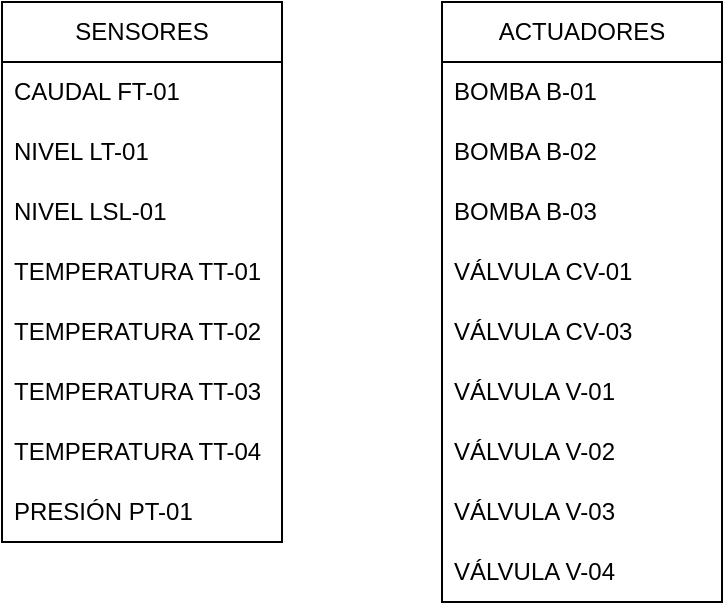 <mxfile version="22.1.15" type="device">
  <diagram name="Page-1" id="NuTz3H4AymrAXawSKKKk">
    <mxGraphModel dx="1018" dy="821" grid="1" gridSize="10" guides="1" tooltips="1" connect="1" arrows="1" fold="1" page="1" pageScale="1" pageWidth="1600" pageHeight="900" math="0" shadow="0">
      <root>
        <mxCell id="0" />
        <mxCell id="1" parent="0" />
        <mxCell id="_Uri1awAjuGuolod6LKg-7" value="SENSORES" style="swimlane;fontStyle=0;childLayout=stackLayout;horizontal=1;startSize=30;horizontalStack=0;resizeParent=1;resizeParentMax=0;resizeLast=0;collapsible=1;marginBottom=0;whiteSpace=wrap;html=1;" vertex="1" parent="1">
          <mxGeometry x="140" y="200" width="140" height="270" as="geometry" />
        </mxCell>
        <mxCell id="_Uri1awAjuGuolod6LKg-8" value="CAUDAL FT-01" style="text;strokeColor=none;fillColor=none;align=left;verticalAlign=middle;spacingLeft=4;spacingRight=4;overflow=hidden;points=[[0,0.5],[1,0.5]];portConstraint=eastwest;rotatable=0;whiteSpace=wrap;html=1;" vertex="1" parent="_Uri1awAjuGuolod6LKg-7">
          <mxGeometry y="30" width="140" height="30" as="geometry" />
        </mxCell>
        <mxCell id="_Uri1awAjuGuolod6LKg-9" value="NIVEL LT-01" style="text;strokeColor=none;fillColor=none;align=left;verticalAlign=middle;spacingLeft=4;spacingRight=4;overflow=hidden;points=[[0,0.5],[1,0.5]];portConstraint=eastwest;rotatable=0;whiteSpace=wrap;html=1;" vertex="1" parent="_Uri1awAjuGuolod6LKg-7">
          <mxGeometry y="60" width="140" height="30" as="geometry" />
        </mxCell>
        <mxCell id="_Uri1awAjuGuolod6LKg-10" value="NIVEL LSL-01" style="text;strokeColor=none;fillColor=none;align=left;verticalAlign=middle;spacingLeft=4;spacingRight=4;overflow=hidden;points=[[0,0.5],[1,0.5]];portConstraint=eastwest;rotatable=0;whiteSpace=wrap;html=1;" vertex="1" parent="_Uri1awAjuGuolod6LKg-7">
          <mxGeometry y="90" width="140" height="30" as="geometry" />
        </mxCell>
        <mxCell id="_Uri1awAjuGuolod6LKg-13" value="TEMPERATURA TT-01" style="text;strokeColor=none;fillColor=none;align=left;verticalAlign=middle;spacingLeft=4;spacingRight=4;overflow=hidden;points=[[0,0.5],[1,0.5]];portConstraint=eastwest;rotatable=0;whiteSpace=wrap;html=1;" vertex="1" parent="_Uri1awAjuGuolod6LKg-7">
          <mxGeometry y="120" width="140" height="30" as="geometry" />
        </mxCell>
        <mxCell id="_Uri1awAjuGuolod6LKg-15" value="TEMPERATURA TT-02" style="text;strokeColor=none;fillColor=none;align=left;verticalAlign=middle;spacingLeft=4;spacingRight=4;overflow=hidden;points=[[0,0.5],[1,0.5]];portConstraint=eastwest;rotatable=0;whiteSpace=wrap;html=1;" vertex="1" parent="_Uri1awAjuGuolod6LKg-7">
          <mxGeometry y="150" width="140" height="30" as="geometry" />
        </mxCell>
        <mxCell id="_Uri1awAjuGuolod6LKg-14" value="TEMPERATURA TT-03" style="text;strokeColor=none;fillColor=none;align=left;verticalAlign=middle;spacingLeft=4;spacingRight=4;overflow=hidden;points=[[0,0.5],[1,0.5]];portConstraint=eastwest;rotatable=0;whiteSpace=wrap;html=1;" vertex="1" parent="_Uri1awAjuGuolod6LKg-7">
          <mxGeometry y="180" width="140" height="30" as="geometry" />
        </mxCell>
        <mxCell id="_Uri1awAjuGuolod6LKg-12" value="TEMPERATURA TT-04" style="text;strokeColor=none;fillColor=none;align=left;verticalAlign=middle;spacingLeft=4;spacingRight=4;overflow=hidden;points=[[0,0.5],[1,0.5]];portConstraint=eastwest;rotatable=0;whiteSpace=wrap;html=1;" vertex="1" parent="_Uri1awAjuGuolod6LKg-7">
          <mxGeometry y="210" width="140" height="30" as="geometry" />
        </mxCell>
        <mxCell id="_Uri1awAjuGuolod6LKg-11" value="PRESIÓN PT-01" style="text;strokeColor=none;fillColor=none;align=left;verticalAlign=middle;spacingLeft=4;spacingRight=4;overflow=hidden;points=[[0,0.5],[1,0.5]];portConstraint=eastwest;rotatable=0;whiteSpace=wrap;html=1;" vertex="1" parent="_Uri1awAjuGuolod6LKg-7">
          <mxGeometry y="240" width="140" height="30" as="geometry" />
        </mxCell>
        <mxCell id="_Uri1awAjuGuolod6LKg-16" value="ACTUADORES" style="swimlane;fontStyle=0;childLayout=stackLayout;horizontal=1;startSize=30;horizontalStack=0;resizeParent=1;resizeParentMax=0;resizeLast=0;collapsible=1;marginBottom=0;whiteSpace=wrap;html=1;" vertex="1" parent="1">
          <mxGeometry x="360" y="200" width="140" height="300" as="geometry" />
        </mxCell>
        <mxCell id="_Uri1awAjuGuolod6LKg-18" value="BOMBA B-01" style="text;strokeColor=none;fillColor=none;align=left;verticalAlign=middle;spacingLeft=4;spacingRight=4;overflow=hidden;points=[[0,0.5],[1,0.5]];portConstraint=eastwest;rotatable=0;whiteSpace=wrap;html=1;" vertex="1" parent="_Uri1awAjuGuolod6LKg-16">
          <mxGeometry y="30" width="140" height="30" as="geometry" />
        </mxCell>
        <mxCell id="_Uri1awAjuGuolod6LKg-17" value="BOMBA B-02" style="text;strokeColor=none;fillColor=none;align=left;verticalAlign=middle;spacingLeft=4;spacingRight=4;overflow=hidden;points=[[0,0.5],[1,0.5]];portConstraint=eastwest;rotatable=0;whiteSpace=wrap;html=1;" vertex="1" parent="_Uri1awAjuGuolod6LKg-16">
          <mxGeometry y="60" width="140" height="30" as="geometry" />
        </mxCell>
        <mxCell id="_Uri1awAjuGuolod6LKg-21" value="BOMBA B-03" style="text;strokeColor=none;fillColor=none;align=left;verticalAlign=middle;spacingLeft=4;spacingRight=4;overflow=hidden;points=[[0,0.5],[1,0.5]];portConstraint=eastwest;rotatable=0;whiteSpace=wrap;html=1;" vertex="1" parent="_Uri1awAjuGuolod6LKg-16">
          <mxGeometry y="90" width="140" height="30" as="geometry" />
        </mxCell>
        <mxCell id="_Uri1awAjuGuolod6LKg-25" value="VÁLVULA CV-01" style="text;strokeColor=none;fillColor=none;align=left;verticalAlign=middle;spacingLeft=4;spacingRight=4;overflow=hidden;points=[[0,0.5],[1,0.5]];portConstraint=eastwest;rotatable=0;whiteSpace=wrap;html=1;" vertex="1" parent="_Uri1awAjuGuolod6LKg-16">
          <mxGeometry y="120" width="140" height="30" as="geometry" />
        </mxCell>
        <mxCell id="_Uri1awAjuGuolod6LKg-19" value="VÁLVULA CV-03" style="text;strokeColor=none;fillColor=none;align=left;verticalAlign=middle;spacingLeft=4;spacingRight=4;overflow=hidden;points=[[0,0.5],[1,0.5]];portConstraint=eastwest;rotatable=0;whiteSpace=wrap;html=1;" vertex="1" parent="_Uri1awAjuGuolod6LKg-16">
          <mxGeometry y="150" width="140" height="30" as="geometry" />
        </mxCell>
        <mxCell id="_Uri1awAjuGuolod6LKg-23" value="VÁLVULA V-01" style="text;strokeColor=none;fillColor=none;align=left;verticalAlign=middle;spacingLeft=4;spacingRight=4;overflow=hidden;points=[[0,0.5],[1,0.5]];portConstraint=eastwest;rotatable=0;whiteSpace=wrap;html=1;" vertex="1" parent="_Uri1awAjuGuolod6LKg-16">
          <mxGeometry y="180" width="140" height="30" as="geometry" />
        </mxCell>
        <mxCell id="_Uri1awAjuGuolod6LKg-24" value="VÁLVULA V-02" style="text;strokeColor=none;fillColor=none;align=left;verticalAlign=middle;spacingLeft=4;spacingRight=4;overflow=hidden;points=[[0,0.5],[1,0.5]];portConstraint=eastwest;rotatable=0;whiteSpace=wrap;html=1;" vertex="1" parent="_Uri1awAjuGuolod6LKg-16">
          <mxGeometry y="210" width="140" height="30" as="geometry" />
        </mxCell>
        <mxCell id="_Uri1awAjuGuolod6LKg-20" value="VÁLVULA V-03" style="text;strokeColor=none;fillColor=none;align=left;verticalAlign=middle;spacingLeft=4;spacingRight=4;overflow=hidden;points=[[0,0.5],[1,0.5]];portConstraint=eastwest;rotatable=0;whiteSpace=wrap;html=1;" vertex="1" parent="_Uri1awAjuGuolod6LKg-16">
          <mxGeometry y="240" width="140" height="30" as="geometry" />
        </mxCell>
        <mxCell id="_Uri1awAjuGuolod6LKg-22" value="VÁLVULA V-04" style="text;strokeColor=none;fillColor=none;align=left;verticalAlign=middle;spacingLeft=4;spacingRight=4;overflow=hidden;points=[[0,0.5],[1,0.5]];portConstraint=eastwest;rotatable=0;whiteSpace=wrap;html=1;" vertex="1" parent="_Uri1awAjuGuolod6LKg-16">
          <mxGeometry y="270" width="140" height="30" as="geometry" />
        </mxCell>
      </root>
    </mxGraphModel>
  </diagram>
</mxfile>
